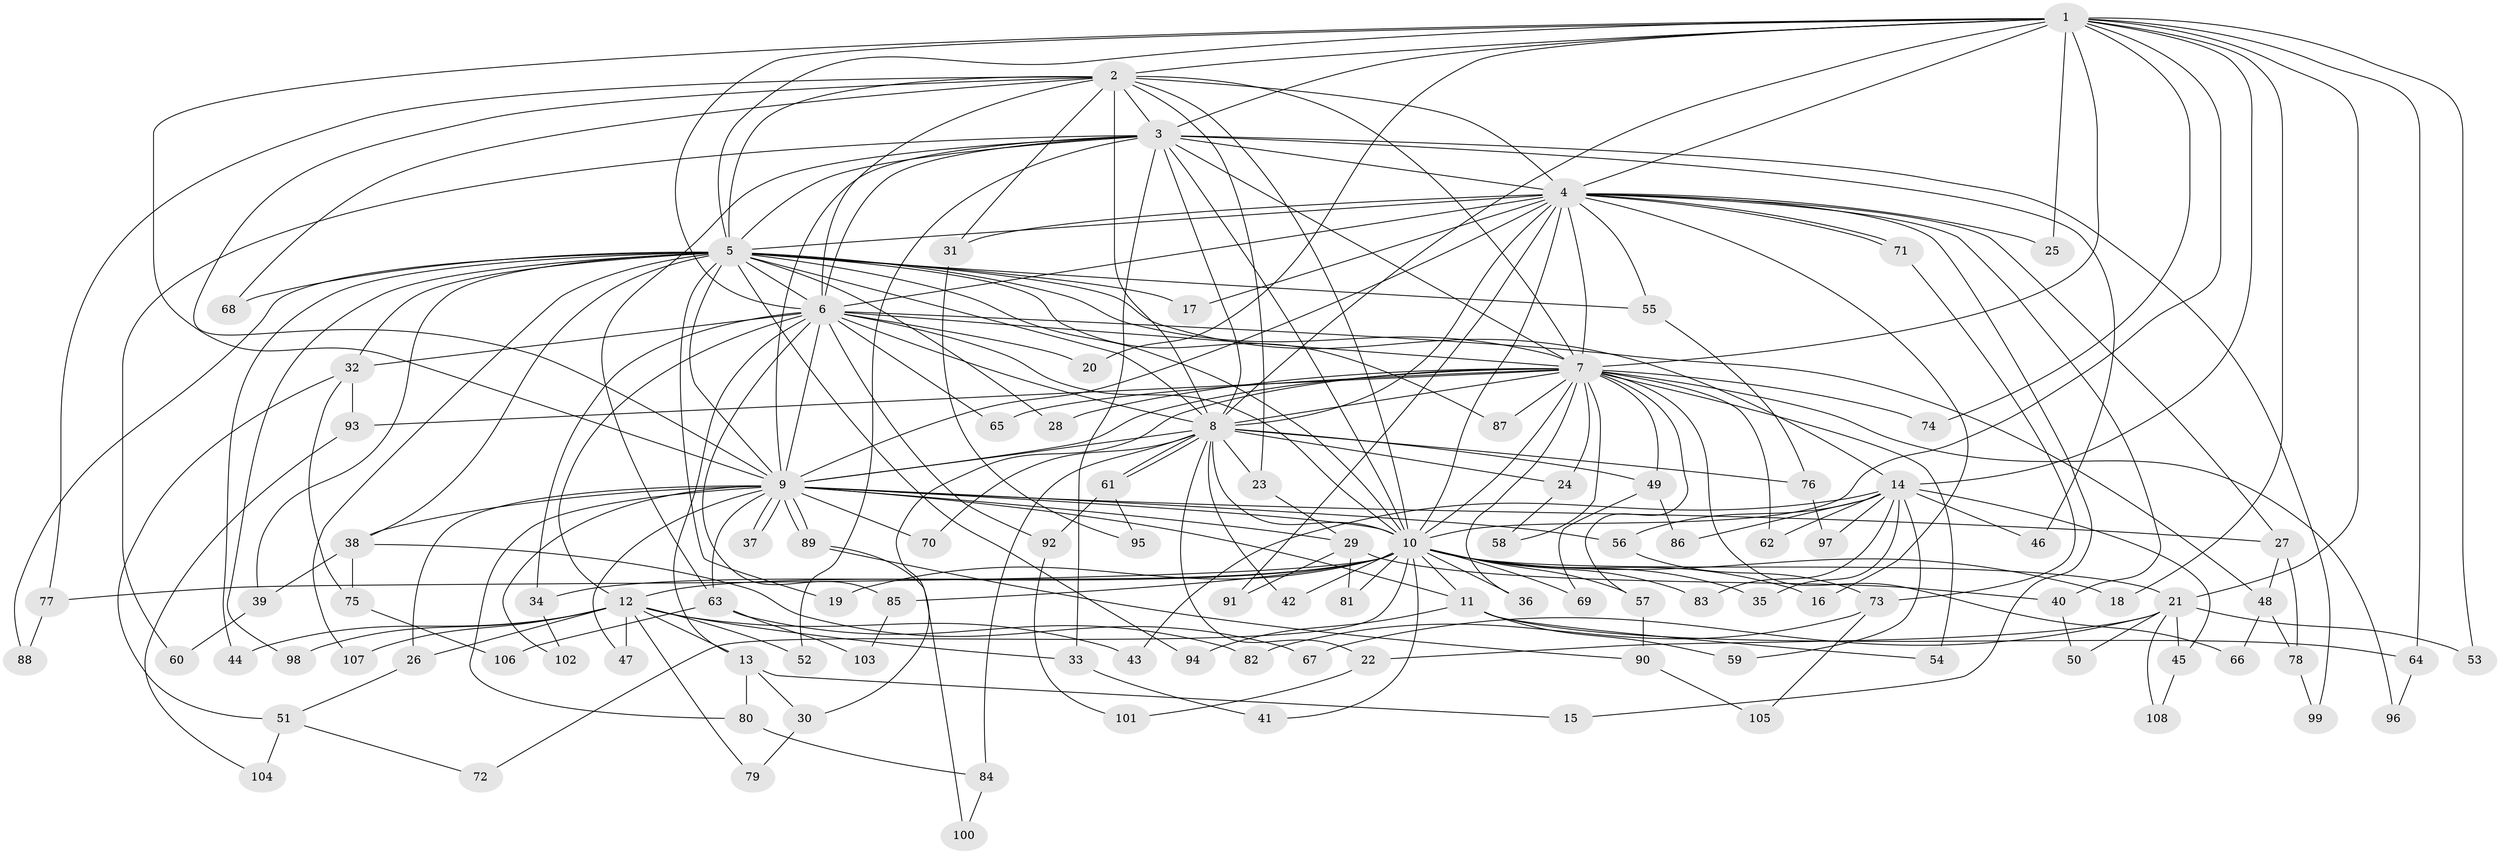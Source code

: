 // coarse degree distribution, {26: 0.015384615384615385, 12: 0.046153846153846156, 21: 0.03076923076923077, 2: 0.3076923076923077, 16: 0.03076923076923077, 5: 0.06153846153846154, 4: 0.1076923076923077, 15: 0.015384615384615385, 3: 0.2923076923076923, 6: 0.046153846153846156, 11: 0.015384615384615385, 20: 0.015384615384615385, 1: 0.015384615384615385}
// Generated by graph-tools (version 1.1) at 2025/36/03/04/25 23:36:20]
// undirected, 108 vertices, 241 edges
graph export_dot {
  node [color=gray90,style=filled];
  1;
  2;
  3;
  4;
  5;
  6;
  7;
  8;
  9;
  10;
  11;
  12;
  13;
  14;
  15;
  16;
  17;
  18;
  19;
  20;
  21;
  22;
  23;
  24;
  25;
  26;
  27;
  28;
  29;
  30;
  31;
  32;
  33;
  34;
  35;
  36;
  37;
  38;
  39;
  40;
  41;
  42;
  43;
  44;
  45;
  46;
  47;
  48;
  49;
  50;
  51;
  52;
  53;
  54;
  55;
  56;
  57;
  58;
  59;
  60;
  61;
  62;
  63;
  64;
  65;
  66;
  67;
  68;
  69;
  70;
  71;
  72;
  73;
  74;
  75;
  76;
  77;
  78;
  79;
  80;
  81;
  82;
  83;
  84;
  85;
  86;
  87;
  88;
  89;
  90;
  91;
  92;
  93;
  94;
  95;
  96;
  97;
  98;
  99;
  100;
  101;
  102;
  103;
  104;
  105;
  106;
  107;
  108;
  1 -- 2;
  1 -- 3;
  1 -- 4;
  1 -- 5;
  1 -- 6;
  1 -- 7;
  1 -- 8;
  1 -- 9;
  1 -- 10;
  1 -- 14;
  1 -- 18;
  1 -- 20;
  1 -- 21;
  1 -- 25;
  1 -- 53;
  1 -- 64;
  1 -- 74;
  2 -- 3;
  2 -- 4;
  2 -- 5;
  2 -- 6;
  2 -- 7;
  2 -- 8;
  2 -- 9;
  2 -- 10;
  2 -- 23;
  2 -- 31;
  2 -- 68;
  2 -- 77;
  3 -- 4;
  3 -- 5;
  3 -- 6;
  3 -- 7;
  3 -- 8;
  3 -- 9;
  3 -- 10;
  3 -- 33;
  3 -- 46;
  3 -- 52;
  3 -- 60;
  3 -- 63;
  3 -- 99;
  4 -- 5;
  4 -- 6;
  4 -- 7;
  4 -- 8;
  4 -- 9;
  4 -- 10;
  4 -- 15;
  4 -- 16;
  4 -- 17;
  4 -- 25;
  4 -- 27;
  4 -- 31;
  4 -- 40;
  4 -- 55;
  4 -- 71;
  4 -- 71;
  4 -- 91;
  5 -- 6;
  5 -- 7;
  5 -- 8;
  5 -- 9;
  5 -- 10;
  5 -- 14;
  5 -- 17;
  5 -- 19;
  5 -- 28;
  5 -- 32;
  5 -- 38;
  5 -- 39;
  5 -- 44;
  5 -- 55;
  5 -- 68;
  5 -- 87;
  5 -- 88;
  5 -- 94;
  5 -- 98;
  5 -- 107;
  6 -- 7;
  6 -- 8;
  6 -- 9;
  6 -- 10;
  6 -- 12;
  6 -- 13;
  6 -- 20;
  6 -- 32;
  6 -- 34;
  6 -- 48;
  6 -- 65;
  6 -- 85;
  6 -- 92;
  7 -- 8;
  7 -- 9;
  7 -- 10;
  7 -- 24;
  7 -- 28;
  7 -- 30;
  7 -- 36;
  7 -- 49;
  7 -- 54;
  7 -- 57;
  7 -- 58;
  7 -- 62;
  7 -- 65;
  7 -- 66;
  7 -- 74;
  7 -- 87;
  7 -- 93;
  7 -- 96;
  8 -- 9;
  8 -- 10;
  8 -- 22;
  8 -- 23;
  8 -- 24;
  8 -- 42;
  8 -- 49;
  8 -- 61;
  8 -- 61;
  8 -- 70;
  8 -- 76;
  8 -- 84;
  9 -- 10;
  9 -- 11;
  9 -- 26;
  9 -- 27;
  9 -- 29;
  9 -- 37;
  9 -- 37;
  9 -- 38;
  9 -- 47;
  9 -- 56;
  9 -- 63;
  9 -- 70;
  9 -- 80;
  9 -- 89;
  9 -- 89;
  9 -- 102;
  10 -- 11;
  10 -- 12;
  10 -- 16;
  10 -- 18;
  10 -- 19;
  10 -- 21;
  10 -- 34;
  10 -- 35;
  10 -- 36;
  10 -- 41;
  10 -- 42;
  10 -- 57;
  10 -- 69;
  10 -- 72;
  10 -- 77;
  10 -- 81;
  10 -- 83;
  10 -- 85;
  11 -- 54;
  11 -- 59;
  11 -- 64;
  11 -- 94;
  12 -- 13;
  12 -- 26;
  12 -- 33;
  12 -- 43;
  12 -- 44;
  12 -- 47;
  12 -- 52;
  12 -- 79;
  12 -- 98;
  12 -- 107;
  13 -- 15;
  13 -- 30;
  13 -- 80;
  14 -- 35;
  14 -- 43;
  14 -- 45;
  14 -- 46;
  14 -- 56;
  14 -- 59;
  14 -- 62;
  14 -- 83;
  14 -- 86;
  14 -- 97;
  21 -- 22;
  21 -- 45;
  21 -- 50;
  21 -- 53;
  21 -- 67;
  21 -- 108;
  22 -- 101;
  23 -- 29;
  24 -- 58;
  26 -- 51;
  27 -- 48;
  27 -- 78;
  29 -- 40;
  29 -- 81;
  29 -- 91;
  30 -- 79;
  31 -- 95;
  32 -- 51;
  32 -- 75;
  32 -- 93;
  33 -- 41;
  34 -- 102;
  38 -- 39;
  38 -- 67;
  38 -- 75;
  39 -- 60;
  40 -- 50;
  45 -- 108;
  48 -- 66;
  48 -- 78;
  49 -- 69;
  49 -- 86;
  51 -- 72;
  51 -- 104;
  55 -- 76;
  56 -- 73;
  57 -- 90;
  61 -- 92;
  61 -- 95;
  63 -- 82;
  63 -- 103;
  63 -- 106;
  64 -- 96;
  71 -- 73;
  73 -- 82;
  73 -- 105;
  75 -- 106;
  76 -- 97;
  77 -- 88;
  78 -- 99;
  80 -- 84;
  84 -- 100;
  85 -- 103;
  89 -- 90;
  89 -- 100;
  90 -- 105;
  92 -- 101;
  93 -- 104;
}
